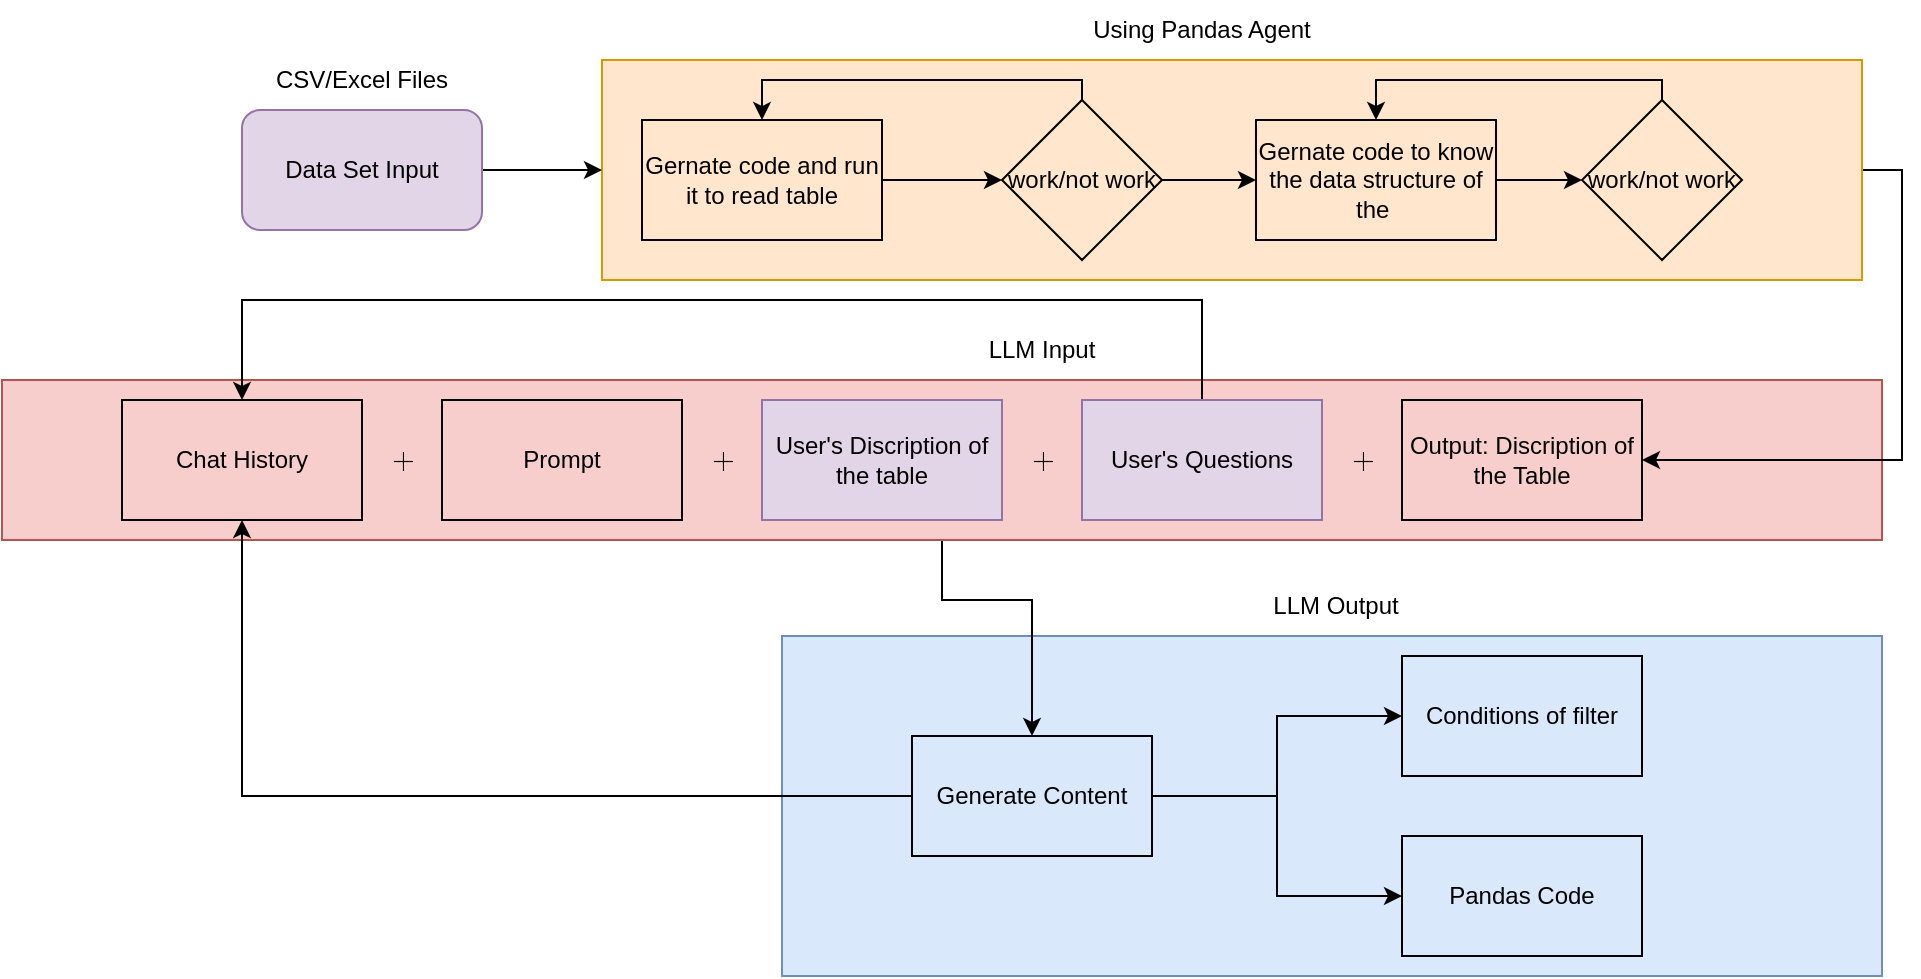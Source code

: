 <mxfile version="24.8.3">
  <diagram name="第 1 页" id="p5vJgC_DluuztyQDDS1-">
    <mxGraphModel dx="2849" dy="689" grid="1" gridSize="10" guides="1" tooltips="1" connect="1" arrows="1" fold="1" page="1" pageScale="1" pageWidth="827" pageHeight="1169" math="1" shadow="0">
      <root>
        <mxCell id="0" />
        <mxCell id="1" parent="0" />
        <mxCell id="xqtxyzyZTzdw0AqHKK97-38" value="" style="rounded=0;whiteSpace=wrap;html=1;fillColor=#dae8fc;strokeColor=#6c8ebf;" vertex="1" parent="1">
          <mxGeometry x="-690" y="348" width="550" height="170" as="geometry" />
        </mxCell>
        <mxCell id="xqtxyzyZTzdw0AqHKK97-31" style="edgeStyle=orthogonalEdgeStyle;rounded=0;orthogonalLoop=1;jettySize=auto;html=1;exitX=0.5;exitY=1;exitDx=0;exitDy=0;entryX=0.5;entryY=0;entryDx=0;entryDy=0;" edge="1" parent="1" source="xqtxyzyZTzdw0AqHKK97-26" target="xqtxyzyZTzdw0AqHKK97-30">
          <mxGeometry relative="1" as="geometry">
            <Array as="points">
              <mxPoint x="-610" y="330" />
              <mxPoint x="-565" y="330" />
            </Array>
          </mxGeometry>
        </mxCell>
        <mxCell id="xqtxyzyZTzdw0AqHKK97-26" value="" style="rounded=0;whiteSpace=wrap;html=1;fillColor=#f8cecc;strokeColor=#b85450;" vertex="1" parent="1">
          <mxGeometry x="-1080" y="220" width="940" height="80" as="geometry" />
        </mxCell>
        <mxCell id="xqtxyzyZTzdw0AqHKK97-27" style="edgeStyle=orthogonalEdgeStyle;rounded=0;orthogonalLoop=1;jettySize=auto;html=1;exitX=1;exitY=0.5;exitDx=0;exitDy=0;entryX=1;entryY=0.5;entryDx=0;entryDy=0;" edge="1" parent="1" source="xqtxyzyZTzdw0AqHKK97-3" target="YQHCH-Y018MBS1Z_LB9k-4">
          <mxGeometry relative="1" as="geometry" />
        </mxCell>
        <mxCell id="xqtxyzyZTzdw0AqHKK97-3" value="" style="rounded=0;whiteSpace=wrap;html=1;fillColor=#ffe6cc;strokeColor=#d79b00;" vertex="1" parent="1">
          <mxGeometry x="-780" y="60" width="630" height="110" as="geometry" />
        </mxCell>
        <mxCell id="xqtxyzyZTzdw0AqHKK97-1" style="edgeStyle=orthogonalEdgeStyle;rounded=0;orthogonalLoop=1;jettySize=auto;html=1;exitX=1;exitY=0.5;exitDx=0;exitDy=0;entryX=0;entryY=0.5;entryDx=0;entryDy=0;" edge="1" parent="1" source="YQHCH-Y018MBS1Z_LB9k-1" target="YQHCH-Y018MBS1Z_LB9k-3">
          <mxGeometry relative="1" as="geometry" />
        </mxCell>
        <mxCell id="YQHCH-Y018MBS1Z_LB9k-1" value="Gernate code and run it to read table" style="rounded=0;whiteSpace=wrap;html=1;fillColor=none;" parent="1" vertex="1">
          <mxGeometry x="-760" y="90" width="120" height="60" as="geometry" />
        </mxCell>
        <mxCell id="xqtxyzyZTzdw0AqHKK97-6" style="edgeStyle=orthogonalEdgeStyle;rounded=0;orthogonalLoop=1;jettySize=auto;html=1;exitX=1;exitY=0.5;exitDx=0;exitDy=0;entryX=0;entryY=0.5;entryDx=0;entryDy=0;" edge="1" parent="1" source="YQHCH-Y018MBS1Z_LB9k-2" target="xqtxyzyZTzdw0AqHKK97-5">
          <mxGeometry relative="1" as="geometry" />
        </mxCell>
        <mxCell id="YQHCH-Y018MBS1Z_LB9k-2" value="Gernate code to know the data structure of the&amp;nbsp;" style="rounded=0;whiteSpace=wrap;html=1;fillColor=none;" parent="1" vertex="1">
          <mxGeometry x="-453" y="90" width="120" height="60" as="geometry" />
        </mxCell>
        <mxCell id="xqtxyzyZTzdw0AqHKK97-2" style="edgeStyle=orthogonalEdgeStyle;rounded=0;orthogonalLoop=1;jettySize=auto;html=1;exitX=1;exitY=0.5;exitDx=0;exitDy=0;entryX=0;entryY=0.5;entryDx=0;entryDy=0;" edge="1" parent="1" source="YQHCH-Y018MBS1Z_LB9k-3" target="YQHCH-Y018MBS1Z_LB9k-2">
          <mxGeometry relative="1" as="geometry" />
        </mxCell>
        <mxCell id="xqtxyzyZTzdw0AqHKK97-4" style="edgeStyle=orthogonalEdgeStyle;rounded=0;orthogonalLoop=1;jettySize=auto;html=1;exitX=0.5;exitY=0;exitDx=0;exitDy=0;entryX=0.5;entryY=0;entryDx=0;entryDy=0;" edge="1" parent="1" source="YQHCH-Y018MBS1Z_LB9k-3" target="YQHCH-Y018MBS1Z_LB9k-1">
          <mxGeometry relative="1" as="geometry">
            <Array as="points">
              <mxPoint x="-540" y="70" />
              <mxPoint x="-700" y="70" />
            </Array>
          </mxGeometry>
        </mxCell>
        <mxCell id="YQHCH-Y018MBS1Z_LB9k-3" value="work/not work" style="rhombus;whiteSpace=wrap;html=1;fillColor=none;" parent="1" vertex="1">
          <mxGeometry x="-580" y="80" width="80" height="80" as="geometry" />
        </mxCell>
        <mxCell id="YQHCH-Y018MBS1Z_LB9k-4" value="Output: Discription of the Table" style="rounded=0;whiteSpace=wrap;html=1;fillColor=none;" parent="1" vertex="1">
          <mxGeometry x="-380" y="230" width="120" height="60" as="geometry" />
        </mxCell>
        <mxCell id="xqtxyzyZTzdw0AqHKK97-7" style="edgeStyle=orthogonalEdgeStyle;rounded=0;orthogonalLoop=1;jettySize=auto;html=1;exitX=0.5;exitY=0;exitDx=0;exitDy=0;entryX=0.5;entryY=0;entryDx=0;entryDy=0;" edge="1" parent="1" source="xqtxyzyZTzdw0AqHKK97-5" target="YQHCH-Y018MBS1Z_LB9k-2">
          <mxGeometry relative="1" as="geometry">
            <Array as="points">
              <mxPoint x="-250" y="70" />
              <mxPoint x="-393" y="70" />
            </Array>
          </mxGeometry>
        </mxCell>
        <mxCell id="xqtxyzyZTzdw0AqHKK97-5" value="work/not work" style="rhombus;whiteSpace=wrap;html=1;fillColor=none;" vertex="1" parent="1">
          <mxGeometry x="-290" y="80" width="80" height="80" as="geometry" />
        </mxCell>
        <mxCell id="xqtxyzyZTzdw0AqHKK97-9" style="edgeStyle=orthogonalEdgeStyle;rounded=0;orthogonalLoop=1;jettySize=auto;html=1;exitX=1;exitY=0.5;exitDx=0;exitDy=0;entryX=0;entryY=0.5;entryDx=0;entryDy=0;" edge="1" parent="1" source="xqtxyzyZTzdw0AqHKK97-8" target="xqtxyzyZTzdw0AqHKK97-3">
          <mxGeometry relative="1" as="geometry" />
        </mxCell>
        <mxCell id="xqtxyzyZTzdw0AqHKK97-8" value="Data Set Input" style="rounded=1;whiteSpace=wrap;html=1;fillColor=#e1d5e7;strokeColor=#9673a6;" vertex="1" parent="1">
          <mxGeometry x="-960" y="85" width="120" height="60" as="geometry" />
        </mxCell>
        <mxCell id="xqtxyzyZTzdw0AqHKK97-12" value="Using Pandas Agent" style="text;html=1;align=center;verticalAlign=middle;whiteSpace=wrap;rounded=0;" vertex="1" parent="1">
          <mxGeometry x="-545" y="30" width="130" height="30" as="geometry" />
        </mxCell>
        <mxCell id="xqtxyzyZTzdw0AqHKK97-13" value="CSV/Excel Files" style="text;html=1;align=center;verticalAlign=middle;whiteSpace=wrap;rounded=0;" vertex="1" parent="1">
          <mxGeometry x="-965" y="55" width="130" height="30" as="geometry" />
        </mxCell>
        <mxCell id="xqtxyzyZTzdw0AqHKK97-19" value="Prompt" style="rounded=0;whiteSpace=wrap;html=1;fillColor=none;" vertex="1" parent="1">
          <mxGeometry x="-860" y="230" width="120" height="60" as="geometry" />
        </mxCell>
        <mxCell id="xqtxyzyZTzdw0AqHKK97-41" style="edgeStyle=orthogonalEdgeStyle;rounded=0;orthogonalLoop=1;jettySize=auto;html=1;exitX=0.5;exitY=0;exitDx=0;exitDy=0;entryX=0.5;entryY=0;entryDx=0;entryDy=0;" edge="1" parent="1" source="xqtxyzyZTzdw0AqHKK97-20" target="xqtxyzyZTzdw0AqHKK97-36">
          <mxGeometry relative="1" as="geometry">
            <Array as="points">
              <mxPoint x="-480" y="180" />
              <mxPoint x="-960" y="180" />
            </Array>
          </mxGeometry>
        </mxCell>
        <mxCell id="xqtxyzyZTzdw0AqHKK97-20" value="User&#39;s Questions" style="rounded=0;whiteSpace=wrap;html=1;fillColor=#e1d5e7;strokeColor=#9673a6;" vertex="1" parent="1">
          <mxGeometry x="-540" y="230" width="120" height="60" as="geometry" />
        </mxCell>
        <mxCell id="xqtxyzyZTzdw0AqHKK97-22" value="`+`" style="text;html=1;align=center;verticalAlign=middle;resizable=0;points=[];autosize=1;strokeColor=none;fillColor=none;" vertex="1" parent="1">
          <mxGeometry x="-580" y="245" width="40" height="30" as="geometry" />
        </mxCell>
        <mxCell id="xqtxyzyZTzdw0AqHKK97-23" value="`+`" style="text;html=1;align=center;verticalAlign=middle;resizable=0;points=[];autosize=1;strokeColor=none;fillColor=none;fontStyle=1" vertex="1" parent="1">
          <mxGeometry x="-420" y="245" width="40" height="30" as="geometry" />
        </mxCell>
        <mxCell id="xqtxyzyZTzdw0AqHKK97-24" value="User&#39;s Discription of the table" style="rounded=0;whiteSpace=wrap;html=1;fillColor=#e1d5e7;strokeColor=#9673a6;" vertex="1" parent="1">
          <mxGeometry x="-700" y="230" width="120" height="60" as="geometry" />
        </mxCell>
        <mxCell id="xqtxyzyZTzdw0AqHKK97-25" value="`+`" style="text;html=1;align=center;verticalAlign=middle;resizable=0;points=[];autosize=1;strokeColor=none;fillColor=none;fontStyle=1" vertex="1" parent="1">
          <mxGeometry x="-740" y="245" width="40" height="30" as="geometry" />
        </mxCell>
        <mxCell id="xqtxyzyZTzdw0AqHKK97-28" value="LLM Input" style="text;html=1;align=center;verticalAlign=middle;whiteSpace=wrap;rounded=0;" vertex="1" parent="1">
          <mxGeometry x="-625" y="190" width="130" height="30" as="geometry" />
        </mxCell>
        <mxCell id="xqtxyzyZTzdw0AqHKK97-33" style="edgeStyle=orthogonalEdgeStyle;rounded=0;orthogonalLoop=1;jettySize=auto;html=1;exitX=1;exitY=0.5;exitDx=0;exitDy=0;entryX=0;entryY=0.5;entryDx=0;entryDy=0;" edge="1" parent="1" source="xqtxyzyZTzdw0AqHKK97-30" target="xqtxyzyZTzdw0AqHKK97-32">
          <mxGeometry relative="1" as="geometry" />
        </mxCell>
        <mxCell id="xqtxyzyZTzdw0AqHKK97-35" style="edgeStyle=orthogonalEdgeStyle;rounded=0;orthogonalLoop=1;jettySize=auto;html=1;exitX=1;exitY=0.5;exitDx=0;exitDy=0;entryX=0;entryY=0.5;entryDx=0;entryDy=0;" edge="1" parent="1" source="xqtxyzyZTzdw0AqHKK97-30" target="xqtxyzyZTzdw0AqHKK97-34">
          <mxGeometry relative="1" as="geometry" />
        </mxCell>
        <mxCell id="xqtxyzyZTzdw0AqHKK97-39" style="edgeStyle=orthogonalEdgeStyle;rounded=0;orthogonalLoop=1;jettySize=auto;html=1;exitX=0;exitY=0.5;exitDx=0;exitDy=0;entryX=0.5;entryY=1;entryDx=0;entryDy=0;" edge="1" parent="1" source="xqtxyzyZTzdw0AqHKK97-30" target="xqtxyzyZTzdw0AqHKK97-36">
          <mxGeometry relative="1" as="geometry" />
        </mxCell>
        <mxCell id="xqtxyzyZTzdw0AqHKK97-30" value="Generate Content" style="rounded=0;whiteSpace=wrap;html=1;fillColor=none;" vertex="1" parent="1">
          <mxGeometry x="-625" y="398" width="120" height="60" as="geometry" />
        </mxCell>
        <mxCell id="xqtxyzyZTzdw0AqHKK97-32" value="Conditions of filter" style="rounded=0;whiteSpace=wrap;html=1;fillColor=none;" vertex="1" parent="1">
          <mxGeometry x="-380" y="358" width="120" height="60" as="geometry" />
        </mxCell>
        <mxCell id="xqtxyzyZTzdw0AqHKK97-34" value="Pandas Code" style="rounded=0;whiteSpace=wrap;html=1;fillColor=none;" vertex="1" parent="1">
          <mxGeometry x="-380" y="448" width="120" height="60" as="geometry" />
        </mxCell>
        <mxCell id="xqtxyzyZTzdw0AqHKK97-36" value="Chat History" style="rounded=0;whiteSpace=wrap;html=1;fillColor=none;" vertex="1" parent="1">
          <mxGeometry x="-1020" y="230" width="120" height="60" as="geometry" />
        </mxCell>
        <mxCell id="xqtxyzyZTzdw0AqHKK97-37" value="`+`" style="text;html=1;align=center;verticalAlign=middle;resizable=0;points=[];autosize=1;strokeColor=none;fillColor=none;fontStyle=1" vertex="1" parent="1">
          <mxGeometry x="-900" y="245" width="40" height="30" as="geometry" />
        </mxCell>
        <mxCell id="xqtxyzyZTzdw0AqHKK97-40" value="LLM Output" style="text;html=1;align=center;verticalAlign=middle;whiteSpace=wrap;rounded=0;" vertex="1" parent="1">
          <mxGeometry x="-478" y="318" width="130" height="30" as="geometry" />
        </mxCell>
      </root>
    </mxGraphModel>
  </diagram>
</mxfile>
